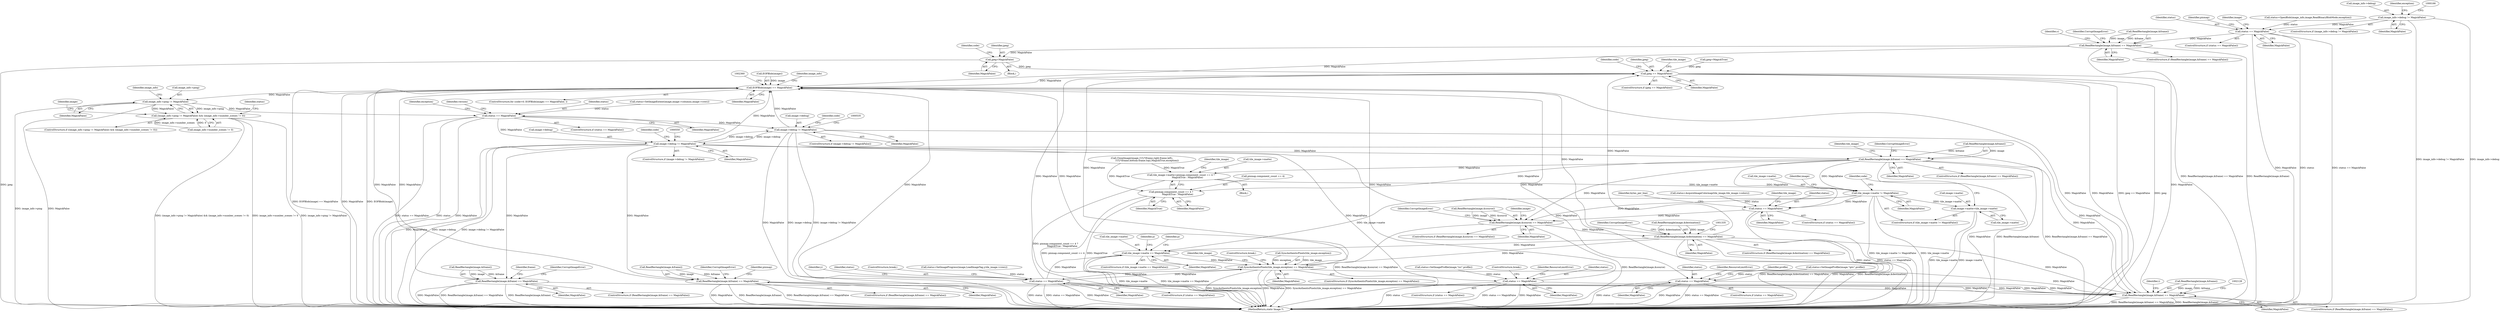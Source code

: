 digraph "0_ImageMagick_f6e9d0d9955e85bdd7540b251cd50d598dacc5e6_46@pointer" {
"1000160" [label="(Call,image_info->debug != MagickFalse)"];
"1000198" [label="(Call,status == MagickFalse)"];
"1000287" [label="(Call,ReadRectangle(image,&frame) == MagickFalse)"];
"1000430" [label="(Call,jpeg=MagickFalse)"];
"1001760" [label="(Call,jpeg == MagickFalse)"];
"1000437" [label="(Call,EOFBlob(image) == MagickFalse)"];
"1000444" [label="(Call,image_info->ping != MagickFalse)"];
"1000443" [label="(Call,(image_info->ping != MagickFalse) && (image_info->number_scenes != 0))"];
"1000480" [label="(Call,status == MagickFalse)"];
"1000529" [label="(Call,image->debug != MagickFalse)"];
"1000544" [label="(Call,image->debug != MagickFalse)"];
"1000599" [label="(Call,ReadRectangle(image,&frame) == MagickFalse)"];
"1002120" [label="(Call,ReadRectangle(image,&frame) == MagickFalse)"];
"1000713" [label="(Call,ReadRectangle(image,&frame) == MagickFalse)"];
"1000985" [label="(Call,ReadRectangle(image,&frame) == MagickFalse)"];
"1001054" [label="(Call,tile_image->matte=pixmap.component_count == 4 ?\n                  MagickTrue : MagickFalse)"];
"1001090" [label="(Call,tile_image->matte != MagickFalse)"];
"1001095" [label="(Call,image->matte=tile_image->matte)"];
"1001151" [label="(Call,status == MagickFalse)"];
"1001315" [label="(Call,ReadRectangle(image,&source) == MagickFalse)"];
"1001325" [label="(Call,ReadRectangle(image,&destination) == MagickFalse)"];
"1001600" [label="(Call,tile_image->matte == MagickFalse)"];
"1001704" [label="(Call,SyncAuthenticPixels(tile_image,exception) == MagickFalse)"];
"1001749" [label="(Call,status == MagickFalse)"];
"1001058" [label="(Call,pixmap.component_count == 4 ?\n                  MagickTrue : MagickFalse)"];
"1001879" [label="(Call,status == MagickFalse)"];
"1001910" [label="(Call,status == MagickFalse)"];
"1000990" [label="(Identifier,MagickFalse)"];
"1002119" [label="(ControlStructure,if (ReadRectangle(image,&frame) == MagickFalse))"];
"1001152" [label="(Identifier,status)"];
"1001105" [label="(Identifier,code)"];
"1000482" [label="(Identifier,MagickFalse)"];
"1000435" [label="(Identifier,code)"];
"1001055" [label="(Call,tile_image->matte)"];
"1001442" [label="(Identifier,y)"];
"1000200" [label="(Identifier,MagickFalse)"];
"1001868" [label="(Call,status=SetImageProfile(image,\"icc\",profile))"];
"1001911" [label="(Identifier,status)"];
"1000432" [label="(Identifier,MagickFalse)"];
"1002015" [label="(Call,jpeg=MagickTrue)"];
"1000723" [label="(Identifier,pixmap)"];
"1000481" [label="(Identifier,status)"];
"1001089" [label="(ControlStructure,if (tile_image->matte != MagickFalse))"];
"1001151" [label="(Call,status == MagickFalse)"];
"1001914" [label="(Identifier,ResourceLimitError)"];
"1000442" [label="(ControlStructure,if ((image_info->ping != MagickFalse) && (image_info->number_scenes != 0)))"];
"1000544" [label="(Call,image->debug != MagickFalse)"];
"1001601" [label="(Call,tile_image->matte)"];
"1001330" [label="(Identifier,MagickFalse)"];
"1000543" [label="(ControlStructure,if (image->debug != MagickFalse))"];
"1000433" [label="(ControlStructure,for (code=0; EOFBlob(image) == MagickFalse; ))"];
"1000545" [label="(Call,image->debug)"];
"1001096" [label="(Call,image->matte)"];
"1001759" [label="(ControlStructure,if (jpeg == MagickFalse))"];
"1000199" [label="(Identifier,status)"];
"1000212" [label="(Identifier,pixmap)"];
"1001881" [label="(Identifier,MagickFalse)"];
"1000567" [label="(Identifier,code)"];
"1001322" [label="(Identifier,CorruptImageError)"];
"1000161" [label="(Call,image_info->debug)"];
"1001879" [label="(Call,status == MagickFalse)"];
"1000604" [label="(Identifier,MagickFalse)"];
"1000124" [label="(Block,)"];
"1000613" [label="(Identifier,frame)"];
"1000718" [label="(Identifier,MagickFalse)"];
"1001750" [label="(Identifier,status)"];
"1000530" [label="(Call,image->debug)"];
"1001095" [label="(Call,image->matte=tile_image->matte)"];
"1000292" [label="(Identifier,MagickFalse)"];
"1000445" [label="(Call,image_info->ping)"];
"1000176" [label="(Identifier,exception)"];
"1001091" [label="(Call,tile_image->matte)"];
"1001059" [label="(Call,pixmap.component_count == 4)"];
"1000529" [label="(Call,image->debug != MagickFalse)"];
"1000446" [label="(Identifier,image_info)"];
"1001885" [label="(ControlStructure,break;)"];
"1000712" [label="(ControlStructure,if (ReadRectangle(image,&frame) == MagickFalse))"];
"1000451" [label="(Identifier,image_info)"];
"1000992" [label="(Identifier,CorruptImageError)"];
"1000479" [label="(ControlStructure,if (status == MagickFalse))"];
"1001058" [label="(Call,pixmap.component_count == 4 ?\n                  MagickTrue : MagickFalse)"];
"1000470" [label="(Identifier,status)"];
"1000203" [label="(Identifier,image)"];
"1001325" [label="(Call,ReadRectangle(image,&destination) == MagickFalse)"];
"1000287" [label="(Call,ReadRectangle(image,&frame) == MagickFalse)"];
"1001600" [label="(Call,tile_image->matte == MagickFalse)"];
"1000986" [label="(Call,ReadRectangle(image,&frame))"];
"1000190" [label="(Call,status=OpenBlob(image_info,image,ReadBinaryBlobMode,exception))"];
"1001762" [label="(Identifier,MagickFalse)"];
"1000440" [label="(Identifier,MagickFalse)"];
"1001752" [label="(ControlStructure,break;)"];
"1001883" [label="(Identifier,ResourceLimitError)"];
"1000469" [label="(Call,status=SetImageExtent(image,image->columns,image->rows))"];
"1000713" [label="(Call,ReadRectangle(image,&frame) == MagickFalse)"];
"1000533" [label="(Identifier,MagickFalse)"];
"1000606" [label="(Identifier,CorruptImageError)"];
"1001880" [label="(Identifier,status)"];
"1001094" [label="(Identifier,MagickFalse)"];
"1001917" [label="(Identifier,profile)"];
"1000438" [label="(Call,EOFBlob(image))"];
"1002125" [label="(Identifier,MagickFalse)"];
"1000600" [label="(Call,ReadRectangle(image,&frame))"];
"1000430" [label="(Call,jpeg=MagickFalse)"];
"1001599" [label="(ControlStructure,if (tile_image->matte == MagickFalse))"];
"1001165" [label="(Identifier,bytes_per_line)"];
"1001909" [label="(ControlStructure,if (status == MagickFalse))"];
"1000984" [label="(ControlStructure,if (ReadRectangle(image,&frame) == MagickFalse))"];
"1001153" [label="(Identifier,MagickFalse)"];
"1000288" [label="(Call,ReadRectangle(image,&frame))"];
"1001766" [label="(Identifier,code)"];
"1001708" [label="(Identifier,MagickFalse)"];
"1001903" [label="(Call,status=SetImageProfile(image,\"iptc\",profile))"];
"1001143" [label="(Call,status=AcquireImageColormap(tile_image,tile_image->colors))"];
"1001332" [label="(Identifier,CorruptImageError)"];
"1000457" [label="(Identifier,image)"];
"1001760" [label="(Call,jpeg == MagickFalse)"];
"1000444" [label="(Call,image_info->ping != MagickFalse)"];
"1000480" [label="(Call,status == MagickFalse)"];
"1001324" [label="(ControlStructure,if (ReadRectangle(image,&destination) == MagickFalse))"];
"1001714" [label="(Identifier,tile_image)"];
"1000198" [label="(Call,status == MagickFalse)"];
"1001090" [label="(Call,tile_image->matte != MagickFalse)"];
"1001064" [label="(Identifier,MagickTrue)"];
"1002142" [label="(Identifier,i)"];
"1001316" [label="(Call,ReadRectangle(image,&source))"];
"1001748" [label="(ControlStructure,if (status == MagickFalse))"];
"1001910" [label="(Call,status == MagickFalse)"];
"1001704" [label="(Call,SyncAuthenticPixels(tile_image,exception) == MagickFalse)"];
"1000548" [label="(Identifier,MagickFalse)"];
"1001604" [label="(Identifier,MagickFalse)"];
"1001739" [label="(Call,status=SetImageProgress(image,LoadImageTag,y,tile_image->rows))"];
"1000431" [label="(Identifier,jpeg)"];
"1001042" [label="(Block,)"];
"1001751" [label="(Identifier,MagickFalse)"];
"1001068" [label="(Identifier,tile_image)"];
"1001327" [label="(Identifier,image)"];
"1000197" [label="(ControlStructure,if (status == MagickFalse))"];
"1001703" [label="(ControlStructure,if (SyncAuthenticPixels(tile_image,exception) == MagickFalse))"];
"1001097" [label="(Identifier,image)"];
"1000164" [label="(Identifier,MagickFalse)"];
"1001878" [label="(ControlStructure,if (status == MagickFalse))"];
"1000299" [label="(Identifier,c)"];
"1001156" [label="(Identifier,tile_image)"];
"1001650" [label="(Identifier,p)"];
"1000985" [label="(Call,ReadRectangle(image,&frame) == MagickFalse)"];
"1000598" [label="(ControlStructure,if (ReadRectangle(image,&frame) == MagickFalse))"];
"1001326" [label="(Call,ReadRectangle(image,&destination))"];
"1001972" [label="(Identifier,code)"];
"1001761" [label="(Identifier,jpeg)"];
"1001608" [label="(Identifier,p)"];
"1000437" [label="(Call,EOFBlob(image) == MagickFalse)"];
"1000485" [label="(Identifier,exception)"];
"1000448" [label="(Identifier,MagickFalse)"];
"1001099" [label="(Call,tile_image->matte)"];
"1000160" [label="(Call,image_info->debug != MagickFalse)"];
"1000996" [label="(Call,CloneImage(image,1UL*(frame.right-frame.left),\n              1UL*(frame.bottom-frame.top),MagickTrue,exception))"];
"1000496" [label="(Identifier,version)"];
"1000286" [label="(ControlStructure,if (ReadRectangle(image,&frame) == MagickFalse))"];
"1002121" [label="(Call,ReadRectangle(image,&frame))"];
"1000995" [label="(Identifier,tile_image)"];
"1001314" [label="(ControlStructure,if (ReadRectangle(image,&source) == MagickFalse))"];
"1000294" [label="(Identifier,CorruptImageError)"];
"1001912" [label="(Identifier,MagickFalse)"];
"1000599" [label="(Call,ReadRectangle(image,&frame) == MagickFalse)"];
"1001749" [label="(Call,status == MagickFalse)"];
"1002366" [label="(MethodReturn,static Image *)"];
"1001790" [label="(Identifier,tile_image)"];
"1000449" [label="(Call,image_info->number_scenes != 0)"];
"1001709" [label="(ControlStructure,break;)"];
"1002120" [label="(Call,ReadRectangle(image,&frame) == MagickFalse)"];
"1001705" [label="(Call,SyncAuthenticPixels(tile_image,exception))"];
"1001315" [label="(Call,ReadRectangle(image,&source) == MagickFalse)"];
"1001065" [label="(Identifier,MagickFalse)"];
"1001320" [label="(Identifier,MagickFalse)"];
"1000528" [label="(ControlStructure,if (image->debug != MagickFalse))"];
"1001150" [label="(ControlStructure,if (status == MagickFalse))"];
"1000159" [label="(ControlStructure,if (image_info->debug != MagickFalse))"];
"1000714" [label="(Call,ReadRectangle(image,&frame))"];
"1001054" [label="(Call,tile_image->matte=pixmap.component_count == 4 ?\n                  MagickTrue : MagickFalse)"];
"1000443" [label="(Call,(image_info->ping != MagickFalse) && (image_info->number_scenes != 0))"];
"1000720" [label="(Identifier,CorruptImageError)"];
"1000160" -> "1000159"  [label="AST: "];
"1000160" -> "1000164"  [label="CFG: "];
"1000161" -> "1000160"  [label="AST: "];
"1000164" -> "1000160"  [label="AST: "];
"1000166" -> "1000160"  [label="CFG: "];
"1000176" -> "1000160"  [label="CFG: "];
"1000160" -> "1002366"  [label="DDG: image_info->debug != MagickFalse"];
"1000160" -> "1002366"  [label="DDG: image_info->debug"];
"1000160" -> "1000198"  [label="DDG: MagickFalse"];
"1000198" -> "1000197"  [label="AST: "];
"1000198" -> "1000200"  [label="CFG: "];
"1000199" -> "1000198"  [label="AST: "];
"1000200" -> "1000198"  [label="AST: "];
"1000203" -> "1000198"  [label="CFG: "];
"1000212" -> "1000198"  [label="CFG: "];
"1000198" -> "1002366"  [label="DDG: MagickFalse"];
"1000198" -> "1002366"  [label="DDG: status"];
"1000198" -> "1002366"  [label="DDG: status == MagickFalse"];
"1000190" -> "1000198"  [label="DDG: status"];
"1000198" -> "1000287"  [label="DDG: MagickFalse"];
"1000287" -> "1000286"  [label="AST: "];
"1000287" -> "1000292"  [label="CFG: "];
"1000288" -> "1000287"  [label="AST: "];
"1000292" -> "1000287"  [label="AST: "];
"1000294" -> "1000287"  [label="CFG: "];
"1000299" -> "1000287"  [label="CFG: "];
"1000287" -> "1002366"  [label="DDG: ReadRectangle(image,&frame) == MagickFalse"];
"1000287" -> "1002366"  [label="DDG: ReadRectangle(image,&frame)"];
"1000288" -> "1000287"  [label="DDG: image"];
"1000288" -> "1000287"  [label="DDG: &frame"];
"1000287" -> "1000430"  [label="DDG: MagickFalse"];
"1000287" -> "1000437"  [label="DDG: MagickFalse"];
"1000430" -> "1000124"  [label="AST: "];
"1000430" -> "1000432"  [label="CFG: "];
"1000431" -> "1000430"  [label="AST: "];
"1000432" -> "1000430"  [label="AST: "];
"1000435" -> "1000430"  [label="CFG: "];
"1000430" -> "1002366"  [label="DDG: jpeg"];
"1000430" -> "1001760"  [label="DDG: jpeg"];
"1001760" -> "1001759"  [label="AST: "];
"1001760" -> "1001762"  [label="CFG: "];
"1001761" -> "1001760"  [label="AST: "];
"1001762" -> "1001760"  [label="AST: "];
"1001766" -> "1001760"  [label="CFG: "];
"1001790" -> "1001760"  [label="CFG: "];
"1001760" -> "1002366"  [label="DDG: MagickFalse"];
"1001760" -> "1002366"  [label="DDG: jpeg == MagickFalse"];
"1001760" -> "1002366"  [label="DDG: jpeg"];
"1001760" -> "1000437"  [label="DDG: MagickFalse"];
"1002015" -> "1001760"  [label="DDG: jpeg"];
"1001325" -> "1001760"  [label="DDG: MagickFalse"];
"1001704" -> "1001760"  [label="DDG: MagickFalse"];
"1001749" -> "1001760"  [label="DDG: MagickFalse"];
"1001760" -> "1002120"  [label="DDG: MagickFalse"];
"1000437" -> "1000433"  [label="AST: "];
"1000437" -> "1000440"  [label="CFG: "];
"1000438" -> "1000437"  [label="AST: "];
"1000440" -> "1000437"  [label="AST: "];
"1000446" -> "1000437"  [label="CFG: "];
"1002360" -> "1000437"  [label="CFG: "];
"1000437" -> "1002366"  [label="DDG: EOFBlob(image) == MagickFalse"];
"1000437" -> "1002366"  [label="DDG: MagickFalse"];
"1000437" -> "1002366"  [label="DDG: EOFBlob(image)"];
"1000438" -> "1000437"  [label="DDG: image"];
"1001325" -> "1000437"  [label="DDG: MagickFalse"];
"1001704" -> "1000437"  [label="DDG: MagickFalse"];
"1001749" -> "1000437"  [label="DDG: MagickFalse"];
"1000599" -> "1000437"  [label="DDG: MagickFalse"];
"1001879" -> "1000437"  [label="DDG: MagickFalse"];
"1000713" -> "1000437"  [label="DDG: MagickFalse"];
"1002120" -> "1000437"  [label="DDG: MagickFalse"];
"1001910" -> "1000437"  [label="DDG: MagickFalse"];
"1000544" -> "1000437"  [label="DDG: MagickFalse"];
"1000529" -> "1000437"  [label="DDG: MagickFalse"];
"1000437" -> "1000444"  [label="DDG: MagickFalse"];
"1000444" -> "1000443"  [label="AST: "];
"1000444" -> "1000448"  [label="CFG: "];
"1000445" -> "1000444"  [label="AST: "];
"1000448" -> "1000444"  [label="AST: "];
"1000451" -> "1000444"  [label="CFG: "];
"1000443" -> "1000444"  [label="CFG: "];
"1000444" -> "1002366"  [label="DDG: image_info->ping"];
"1000444" -> "1002366"  [label="DDG: MagickFalse"];
"1000444" -> "1000443"  [label="DDG: image_info->ping"];
"1000444" -> "1000443"  [label="DDG: MagickFalse"];
"1000444" -> "1000480"  [label="DDG: MagickFalse"];
"1000443" -> "1000442"  [label="AST: "];
"1000443" -> "1000449"  [label="CFG: "];
"1000449" -> "1000443"  [label="AST: "];
"1000457" -> "1000443"  [label="CFG: "];
"1000470" -> "1000443"  [label="CFG: "];
"1000443" -> "1002366"  [label="DDG: (image_info->ping != MagickFalse) && (image_info->number_scenes != 0)"];
"1000443" -> "1002366"  [label="DDG: image_info->number_scenes != 0"];
"1000443" -> "1002366"  [label="DDG: image_info->ping != MagickFalse"];
"1000449" -> "1000443"  [label="DDG: image_info->number_scenes"];
"1000449" -> "1000443"  [label="DDG: 0"];
"1000480" -> "1000479"  [label="AST: "];
"1000480" -> "1000482"  [label="CFG: "];
"1000481" -> "1000480"  [label="AST: "];
"1000482" -> "1000480"  [label="AST: "];
"1000485" -> "1000480"  [label="CFG: "];
"1000496" -> "1000480"  [label="CFG: "];
"1000480" -> "1002366"  [label="DDG: status == MagickFalse"];
"1000480" -> "1002366"  [label="DDG: status"];
"1000480" -> "1002366"  [label="DDG: MagickFalse"];
"1000469" -> "1000480"  [label="DDG: status"];
"1000480" -> "1000529"  [label="DDG: MagickFalse"];
"1000480" -> "1000544"  [label="DDG: MagickFalse"];
"1000529" -> "1000528"  [label="AST: "];
"1000529" -> "1000533"  [label="CFG: "];
"1000530" -> "1000529"  [label="AST: "];
"1000533" -> "1000529"  [label="AST: "];
"1000535" -> "1000529"  [label="CFG: "];
"1001972" -> "1000529"  [label="CFG: "];
"1000529" -> "1002366"  [label="DDG: MagickFalse"];
"1000529" -> "1002366"  [label="DDG: image->debug"];
"1000529" -> "1002366"  [label="DDG: image->debug != MagickFalse"];
"1000544" -> "1000529"  [label="DDG: image->debug"];
"1000529" -> "1000544"  [label="DDG: image->debug"];
"1000529" -> "1002120"  [label="DDG: MagickFalse"];
"1000544" -> "1000543"  [label="AST: "];
"1000544" -> "1000548"  [label="CFG: "];
"1000545" -> "1000544"  [label="AST: "];
"1000548" -> "1000544"  [label="AST: "];
"1000550" -> "1000544"  [label="CFG: "];
"1000567" -> "1000544"  [label="CFG: "];
"1000544" -> "1002366"  [label="DDG: MagickFalse"];
"1000544" -> "1002366"  [label="DDG: image->debug"];
"1000544" -> "1002366"  [label="DDG: image->debug != MagickFalse"];
"1000544" -> "1000599"  [label="DDG: MagickFalse"];
"1000544" -> "1000713"  [label="DDG: MagickFalse"];
"1000544" -> "1000985"  [label="DDG: MagickFalse"];
"1000544" -> "1001879"  [label="DDG: MagickFalse"];
"1000544" -> "1001910"  [label="DDG: MagickFalse"];
"1000544" -> "1002120"  [label="DDG: MagickFalse"];
"1000599" -> "1000598"  [label="AST: "];
"1000599" -> "1000604"  [label="CFG: "];
"1000600" -> "1000599"  [label="AST: "];
"1000604" -> "1000599"  [label="AST: "];
"1000606" -> "1000599"  [label="CFG: "];
"1000613" -> "1000599"  [label="CFG: "];
"1000599" -> "1002366"  [label="DDG: ReadRectangle(image,&frame) == MagickFalse"];
"1000599" -> "1002366"  [label="DDG: ReadRectangle(image,&frame)"];
"1000599" -> "1002366"  [label="DDG: MagickFalse"];
"1000600" -> "1000599"  [label="DDG: image"];
"1000600" -> "1000599"  [label="DDG: &frame"];
"1000599" -> "1002120"  [label="DDG: MagickFalse"];
"1002120" -> "1002119"  [label="AST: "];
"1002120" -> "1002125"  [label="CFG: "];
"1002121" -> "1002120"  [label="AST: "];
"1002125" -> "1002120"  [label="AST: "];
"1002128" -> "1002120"  [label="CFG: "];
"1002142" -> "1002120"  [label="CFG: "];
"1002120" -> "1002366"  [label="DDG: ReadRectangle(image,&frame)"];
"1002120" -> "1002366"  [label="DDG: ReadRectangle(image,&frame) == MagickFalse"];
"1002121" -> "1002120"  [label="DDG: image"];
"1002121" -> "1002120"  [label="DDG: &frame"];
"1001325" -> "1002120"  [label="DDG: MagickFalse"];
"1001704" -> "1002120"  [label="DDG: MagickFalse"];
"1001749" -> "1002120"  [label="DDG: MagickFalse"];
"1001879" -> "1002120"  [label="DDG: MagickFalse"];
"1000713" -> "1002120"  [label="DDG: MagickFalse"];
"1001910" -> "1002120"  [label="DDG: MagickFalse"];
"1000713" -> "1000712"  [label="AST: "];
"1000713" -> "1000718"  [label="CFG: "];
"1000714" -> "1000713"  [label="AST: "];
"1000718" -> "1000713"  [label="AST: "];
"1000720" -> "1000713"  [label="CFG: "];
"1000723" -> "1000713"  [label="CFG: "];
"1000713" -> "1002366"  [label="DDG: ReadRectangle(image,&frame)"];
"1000713" -> "1002366"  [label="DDG: ReadRectangle(image,&frame) == MagickFalse"];
"1000713" -> "1002366"  [label="DDG: MagickFalse"];
"1000714" -> "1000713"  [label="DDG: image"];
"1000714" -> "1000713"  [label="DDG: &frame"];
"1000985" -> "1000984"  [label="AST: "];
"1000985" -> "1000990"  [label="CFG: "];
"1000986" -> "1000985"  [label="AST: "];
"1000990" -> "1000985"  [label="AST: "];
"1000992" -> "1000985"  [label="CFG: "];
"1000995" -> "1000985"  [label="CFG: "];
"1000985" -> "1002366"  [label="DDG: MagickFalse"];
"1000985" -> "1002366"  [label="DDG: ReadRectangle(image,&frame)"];
"1000985" -> "1002366"  [label="DDG: ReadRectangle(image,&frame) == MagickFalse"];
"1000986" -> "1000985"  [label="DDG: image"];
"1000986" -> "1000985"  [label="DDG: &frame"];
"1000985" -> "1001054"  [label="DDG: MagickFalse"];
"1000985" -> "1001058"  [label="DDG: MagickFalse"];
"1000985" -> "1001090"  [label="DDG: MagickFalse"];
"1000985" -> "1001151"  [label="DDG: MagickFalse"];
"1000985" -> "1001315"  [label="DDG: MagickFalse"];
"1001054" -> "1001042"  [label="AST: "];
"1001054" -> "1001058"  [label="CFG: "];
"1001055" -> "1001054"  [label="AST: "];
"1001058" -> "1001054"  [label="AST: "];
"1001068" -> "1001054"  [label="CFG: "];
"1001054" -> "1002366"  [label="DDG: pixmap.component_count == 4 ?\n                  MagickTrue : MagickFalse"];
"1000996" -> "1001054"  [label="DDG: MagickTrue"];
"1001054" -> "1001090"  [label="DDG: tile_image->matte"];
"1001090" -> "1001089"  [label="AST: "];
"1001090" -> "1001094"  [label="CFG: "];
"1001091" -> "1001090"  [label="AST: "];
"1001094" -> "1001090"  [label="AST: "];
"1001097" -> "1001090"  [label="CFG: "];
"1001105" -> "1001090"  [label="CFG: "];
"1001090" -> "1002366"  [label="DDG: tile_image->matte"];
"1001090" -> "1002366"  [label="DDG: tile_image->matte != MagickFalse"];
"1001090" -> "1001095"  [label="DDG: tile_image->matte"];
"1001090" -> "1001151"  [label="DDG: MagickFalse"];
"1001090" -> "1001315"  [label="DDG: MagickFalse"];
"1001090" -> "1001600"  [label="DDG: tile_image->matte"];
"1001095" -> "1001089"  [label="AST: "];
"1001095" -> "1001099"  [label="CFG: "];
"1001096" -> "1001095"  [label="AST: "];
"1001099" -> "1001095"  [label="AST: "];
"1001105" -> "1001095"  [label="CFG: "];
"1001095" -> "1002366"  [label="DDG: tile_image->matte"];
"1001095" -> "1002366"  [label="DDG: image->matte"];
"1001151" -> "1001150"  [label="AST: "];
"1001151" -> "1001153"  [label="CFG: "];
"1001152" -> "1001151"  [label="AST: "];
"1001153" -> "1001151"  [label="AST: "];
"1001156" -> "1001151"  [label="CFG: "];
"1001165" -> "1001151"  [label="CFG: "];
"1001151" -> "1002366"  [label="DDG: status == MagickFalse"];
"1001151" -> "1002366"  [label="DDG: status"];
"1001143" -> "1001151"  [label="DDG: status"];
"1001151" -> "1001315"  [label="DDG: MagickFalse"];
"1001315" -> "1001314"  [label="AST: "];
"1001315" -> "1001320"  [label="CFG: "];
"1001316" -> "1001315"  [label="AST: "];
"1001320" -> "1001315"  [label="AST: "];
"1001322" -> "1001315"  [label="CFG: "];
"1001327" -> "1001315"  [label="CFG: "];
"1001315" -> "1002366"  [label="DDG: ReadRectangle(image,&source)"];
"1001315" -> "1002366"  [label="DDG: ReadRectangle(image,&source) == MagickFalse"];
"1001316" -> "1001315"  [label="DDG: image"];
"1001316" -> "1001315"  [label="DDG: &source"];
"1001315" -> "1001325"  [label="DDG: MagickFalse"];
"1001325" -> "1001324"  [label="AST: "];
"1001325" -> "1001330"  [label="CFG: "];
"1001326" -> "1001325"  [label="AST: "];
"1001330" -> "1001325"  [label="AST: "];
"1001332" -> "1001325"  [label="CFG: "];
"1001335" -> "1001325"  [label="CFG: "];
"1001325" -> "1002366"  [label="DDG: MagickFalse"];
"1001325" -> "1002366"  [label="DDG: ReadRectangle(image,&destination)"];
"1001325" -> "1002366"  [label="DDG: ReadRectangle(image,&destination) == MagickFalse"];
"1001326" -> "1001325"  [label="DDG: image"];
"1001326" -> "1001325"  [label="DDG: &destination"];
"1001325" -> "1001600"  [label="DDG: MagickFalse"];
"1001325" -> "1001704"  [label="DDG: MagickFalse"];
"1001600" -> "1001599"  [label="AST: "];
"1001600" -> "1001604"  [label="CFG: "];
"1001601" -> "1001600"  [label="AST: "];
"1001604" -> "1001600"  [label="AST: "];
"1001608" -> "1001600"  [label="CFG: "];
"1001650" -> "1001600"  [label="CFG: "];
"1001600" -> "1002366"  [label="DDG: tile_image->matte == MagickFalse"];
"1001600" -> "1002366"  [label="DDG: tile_image->matte"];
"1001749" -> "1001600"  [label="DDG: MagickFalse"];
"1001600" -> "1001704"  [label="DDG: MagickFalse"];
"1001704" -> "1001703"  [label="AST: "];
"1001704" -> "1001708"  [label="CFG: "];
"1001705" -> "1001704"  [label="AST: "];
"1001708" -> "1001704"  [label="AST: "];
"1001709" -> "1001704"  [label="CFG: "];
"1001714" -> "1001704"  [label="CFG: "];
"1001704" -> "1002366"  [label="DDG: SyncAuthenticPixels(tile_image,exception)"];
"1001704" -> "1002366"  [label="DDG: MagickFalse"];
"1001704" -> "1002366"  [label="DDG: SyncAuthenticPixels(tile_image,exception) == MagickFalse"];
"1001705" -> "1001704"  [label="DDG: tile_image"];
"1001705" -> "1001704"  [label="DDG: exception"];
"1001749" -> "1001704"  [label="DDG: MagickFalse"];
"1001704" -> "1001749"  [label="DDG: MagickFalse"];
"1001749" -> "1001748"  [label="AST: "];
"1001749" -> "1001751"  [label="CFG: "];
"1001750" -> "1001749"  [label="AST: "];
"1001751" -> "1001749"  [label="AST: "];
"1001752" -> "1001749"  [label="CFG: "];
"1001442" -> "1001749"  [label="CFG: "];
"1001749" -> "1002366"  [label="DDG: MagickFalse"];
"1001749" -> "1002366"  [label="DDG: status"];
"1001749" -> "1002366"  [label="DDG: status == MagickFalse"];
"1001739" -> "1001749"  [label="DDG: status"];
"1001058" -> "1001064"  [label="CFG: "];
"1001058" -> "1001065"  [label="CFG: "];
"1001059" -> "1001058"  [label="AST: "];
"1001064" -> "1001058"  [label="AST: "];
"1001065" -> "1001058"  [label="AST: "];
"1001058" -> "1002366"  [label="DDG: MagickTrue"];
"1001058" -> "1002366"  [label="DDG: pixmap.component_count == 4"];
"1000996" -> "1001058"  [label="DDG: MagickTrue"];
"1001879" -> "1001878"  [label="AST: "];
"1001879" -> "1001881"  [label="CFG: "];
"1001880" -> "1001879"  [label="AST: "];
"1001881" -> "1001879"  [label="AST: "];
"1001883" -> "1001879"  [label="CFG: "];
"1001885" -> "1001879"  [label="CFG: "];
"1001879" -> "1002366"  [label="DDG: status == MagickFalse"];
"1001879" -> "1002366"  [label="DDG: MagickFalse"];
"1001879" -> "1002366"  [label="DDG: status"];
"1001868" -> "1001879"  [label="DDG: status"];
"1001910" -> "1001909"  [label="AST: "];
"1001910" -> "1001912"  [label="CFG: "];
"1001911" -> "1001910"  [label="AST: "];
"1001912" -> "1001910"  [label="AST: "];
"1001914" -> "1001910"  [label="CFG: "];
"1001917" -> "1001910"  [label="CFG: "];
"1001910" -> "1002366"  [label="DDG: status"];
"1001910" -> "1002366"  [label="DDG: MagickFalse"];
"1001910" -> "1002366"  [label="DDG: status == MagickFalse"];
"1001903" -> "1001910"  [label="DDG: status"];
}
